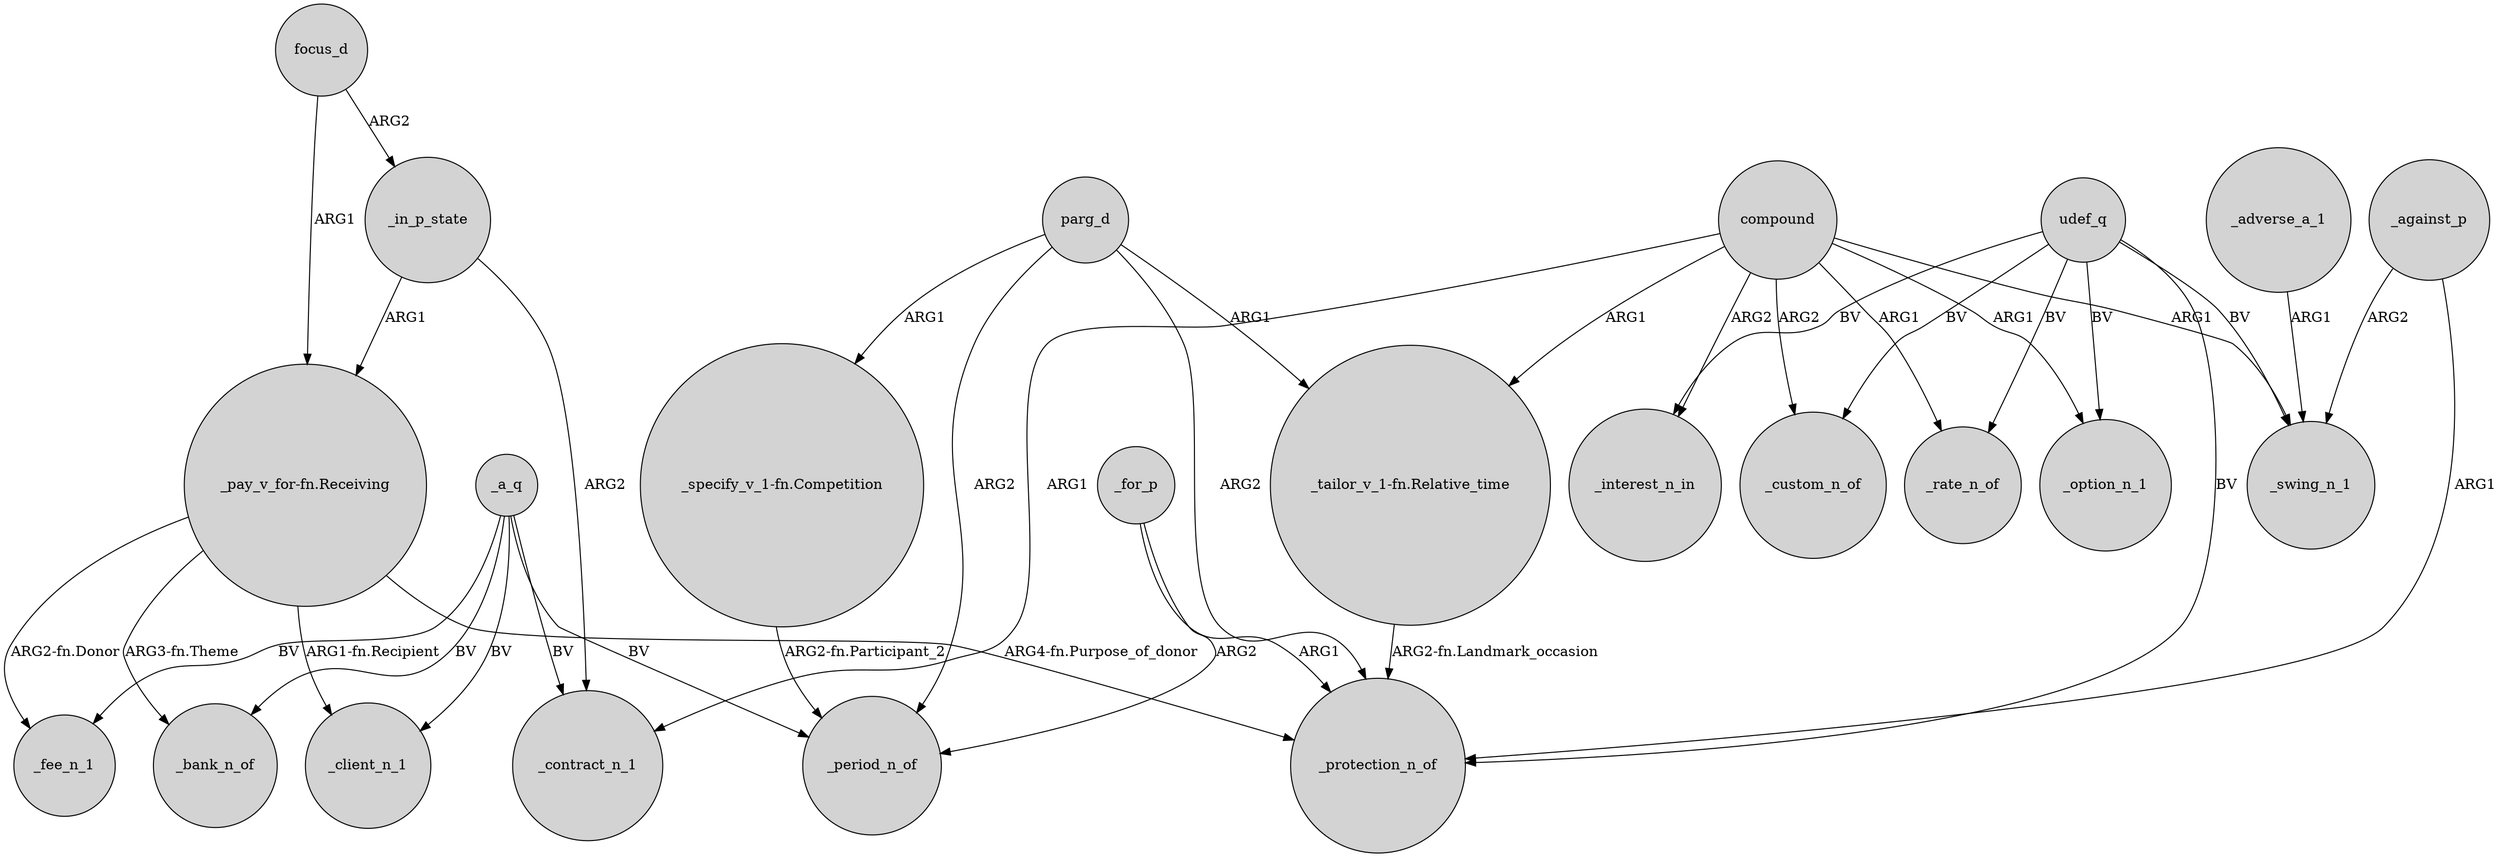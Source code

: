 digraph {
	node [shape=circle style=filled]
	focus_d -> _in_p_state [label=ARG2]
	compound -> _contract_n_1 [label=ARG1]
	"_pay_v_for-fn.Receiving" -> _protection_n_of [label="ARG4-fn.Purpose_of_donor"]
	parg_d -> _protection_n_of [label=ARG2]
	_for_p -> _protection_n_of [label=ARG1]
	udef_q -> _option_n_1 [label=BV]
	_adverse_a_1 -> _swing_n_1 [label=ARG1]
	_a_q -> _fee_n_1 [label=BV]
	compound -> _rate_n_of [label=ARG1]
	udef_q -> _rate_n_of [label=BV]
	_a_q -> _contract_n_1 [label=BV]
	"_pay_v_for-fn.Receiving" -> _fee_n_1 [label="ARG2-fn.Donor"]
	compound -> _option_n_1 [label=ARG1]
	parg_d -> "_tailor_v_1-fn.Relative_time" [label=ARG1]
	udef_q -> _protection_n_of [label=BV]
	compound -> _custom_n_of [label=ARG2]
	_a_q -> _period_n_of [label=BV]
	_a_q -> _bank_n_of [label=BV]
	"_pay_v_for-fn.Receiving" -> _bank_n_of [label="ARG3-fn.Theme"]
	_a_q -> _client_n_1 [label=BV]
	udef_q -> _swing_n_1 [label=BV]
	_against_p -> _swing_n_1 [label=ARG2]
	_in_p_state -> _contract_n_1 [label=ARG2]
	_in_p_state -> "_pay_v_for-fn.Receiving" [label=ARG1]
	"_pay_v_for-fn.Receiving" -> _client_n_1 [label="ARG1-fn.Recipient"]
	_for_p -> _period_n_of [label=ARG2]
	udef_q -> _custom_n_of [label=BV]
	"_tailor_v_1-fn.Relative_time" -> _protection_n_of [label="ARG2-fn.Landmark_occasion"]
	compound -> _swing_n_1 [label=ARG1]
	focus_d -> "_pay_v_for-fn.Receiving" [label=ARG1]
	udef_q -> _interest_n_in [label=BV]
	parg_d -> "_specify_v_1-fn.Competition" [label=ARG1]
	parg_d -> _period_n_of [label=ARG2]
	"_specify_v_1-fn.Competition" -> _period_n_of [label="ARG2-fn.Participant_2"]
	compound -> "_tailor_v_1-fn.Relative_time" [label=ARG1]
	_against_p -> _protection_n_of [label=ARG1]
	compound -> _interest_n_in [label=ARG2]
}
